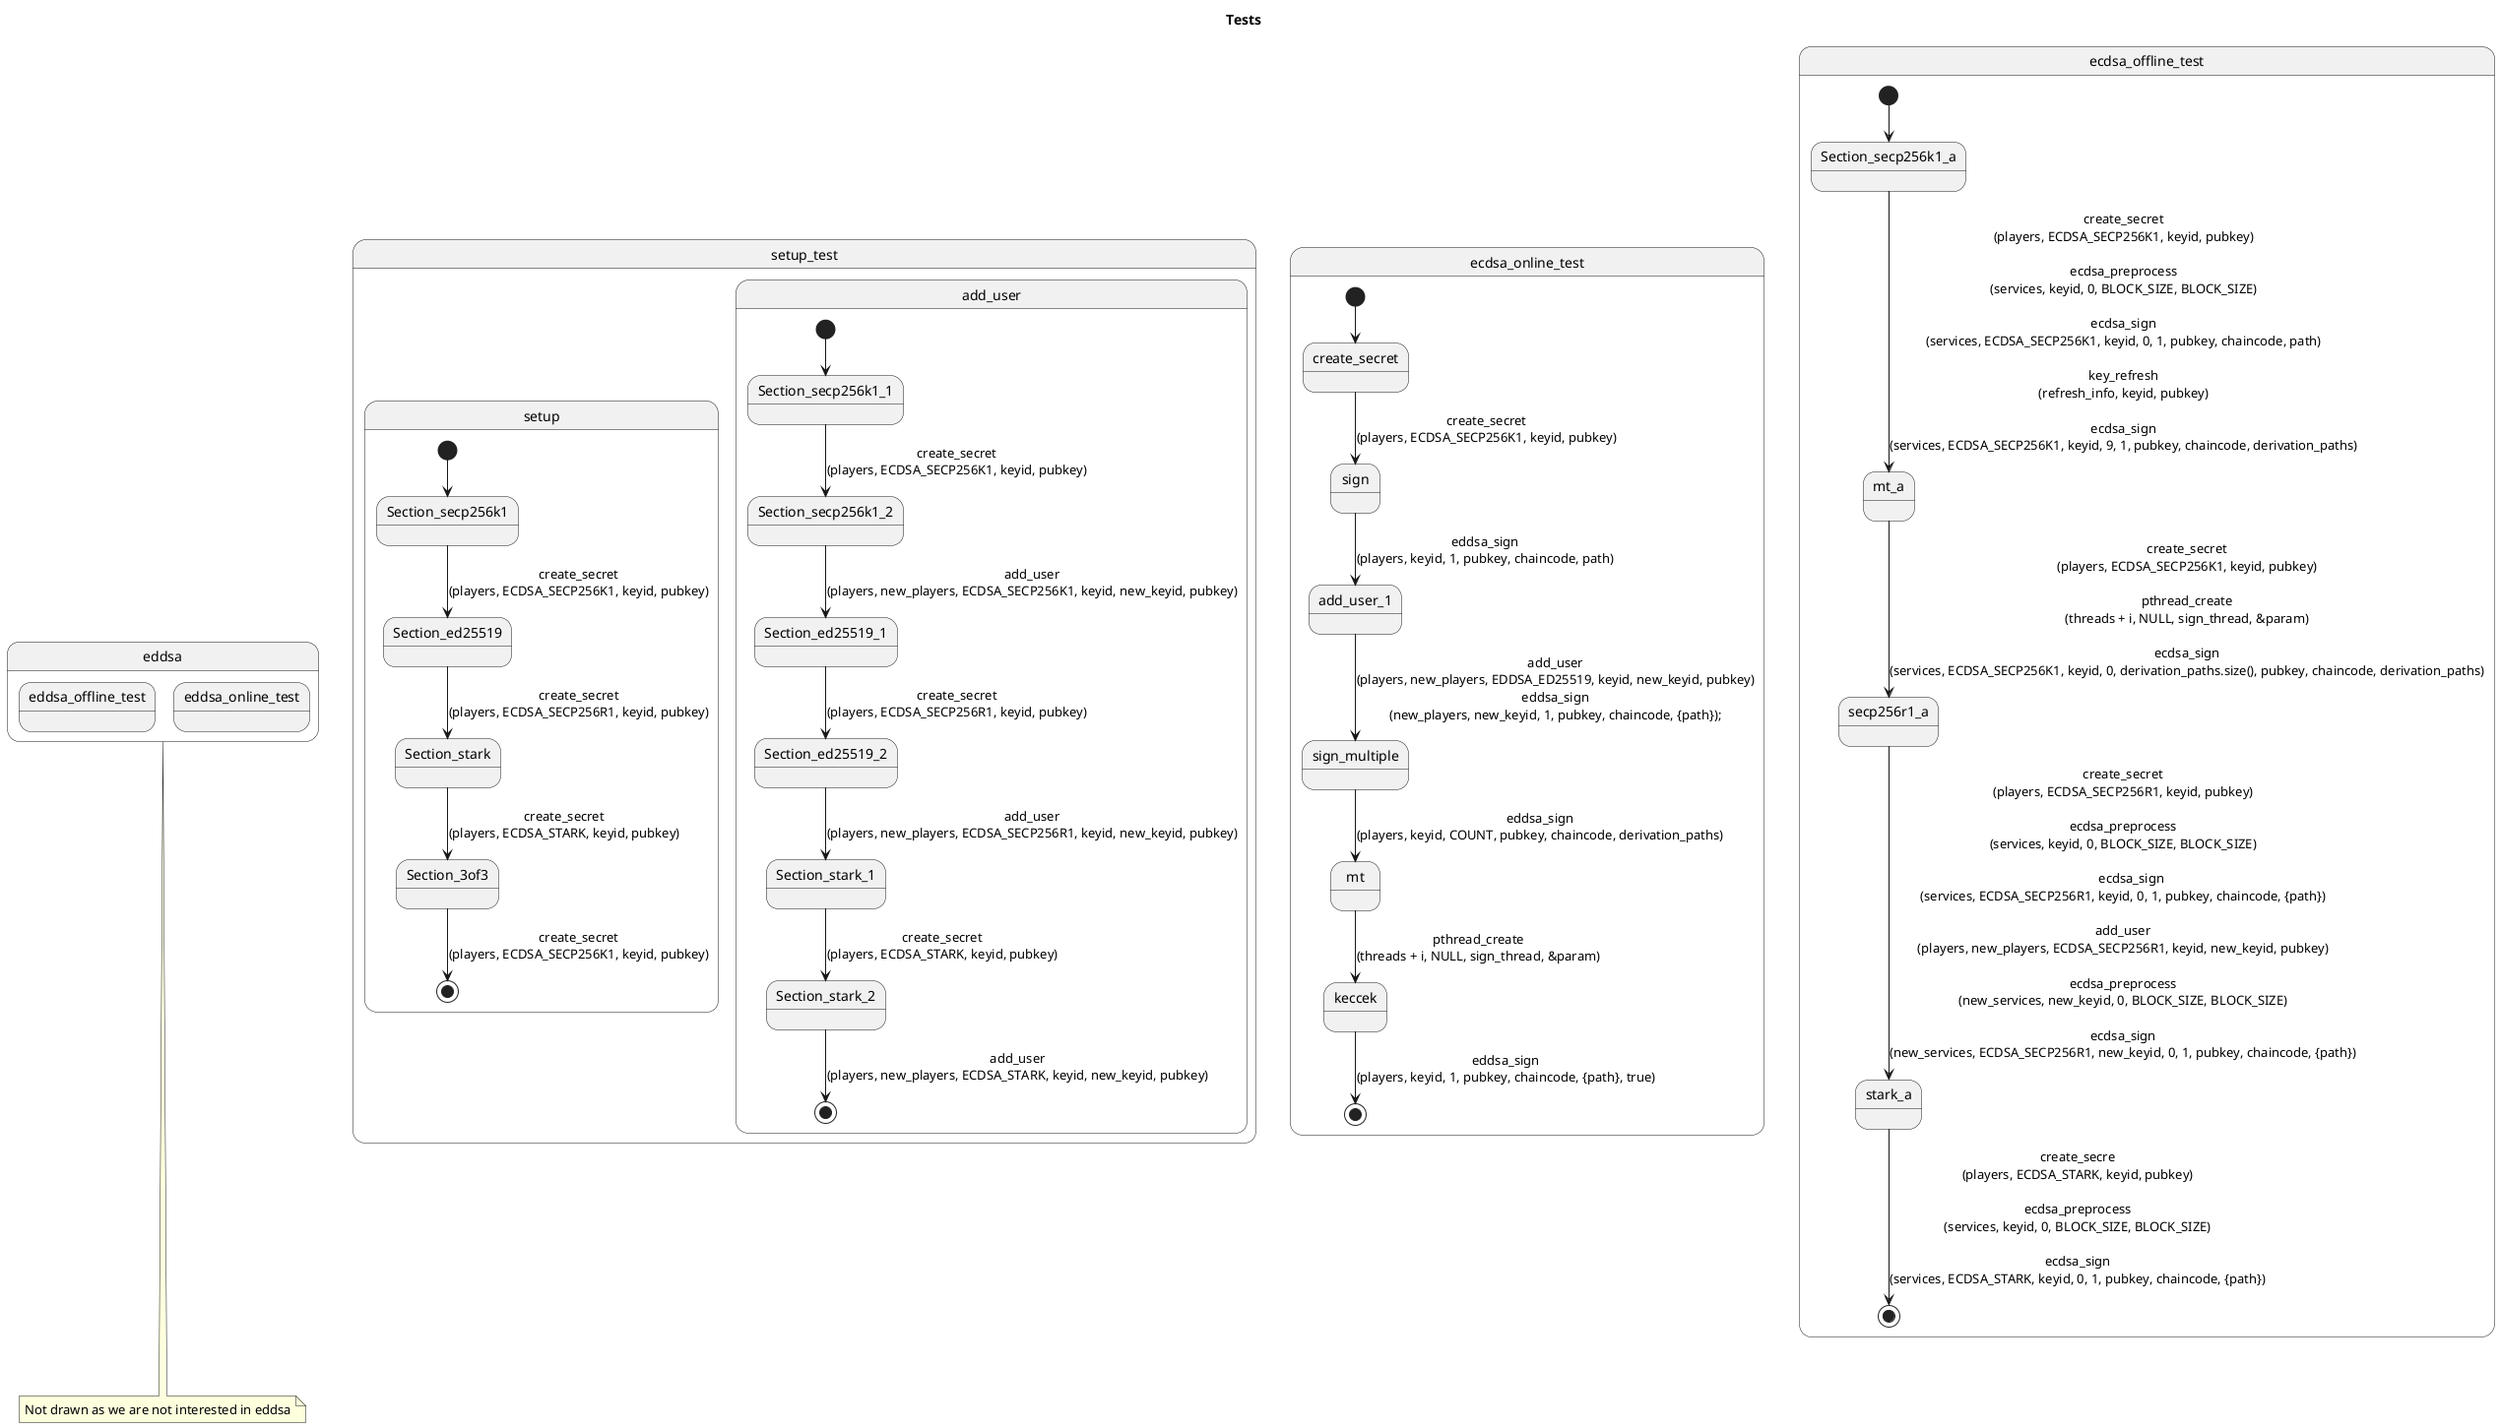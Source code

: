 @startuml
title Tests

state eddsa {
    state eddsa_offline_test {
    }

    state eddsa_online_test {
    }
    
}
note bottom of eddsa
Not drawn as we are not interested in eddsa
end note

state setup_test {

    state setup {
        [*] --> Section_secp256k1
        Section_secp256k1 --> Section_ed25519: create_secret\n(players, ECDSA_SECP256K1, keyid, pubkey)
        Section_ed25519 --> Section_stark: create_secret\n(players, ECDSA_SECP256R1, keyid, pubkey)
        Section_stark --> Section_3of3: create_secret\n(players, ECDSA_STARK, keyid, pubkey)
        Section_3of3 --> [*] : create_secret\n(players, ECDSA_SECP256K1, keyid, pubkey)
    }

    state add_user {
        [*] --> Section_secp256k1_1
        Section_secp256k1_1 --> Section_secp256k1_2: create_secret\n(players, ECDSA_SECP256K1, keyid, pubkey)
        Section_secp256k1_2 --> Section_ed25519_1: add_user\n(players, new_players, ECDSA_SECP256K1, keyid, new_keyid, pubkey)
        Section_ed25519_1 --> Section_ed25519_2: create_secret\n(players, ECDSA_SECP256R1, keyid, pubkey)
        Section_ed25519_2 --> Section_stark_1: add_user\n(players, new_players, ECDSA_SECP256R1, keyid, new_keyid, pubkey)
        Section_stark_1 --> Section_stark_2: create_secret\n(players, ECDSA_STARK, keyid, pubkey)
        Section_stark_2 --> [*]: add_user\n(players, new_players, ECDSA_STARK, keyid, new_keyid, pubkey)
    }
}

state ecdsa_online_test {
    [*] --> create_secret
    create_secret --> sign: create_secret\n(players, ECDSA_SECP256K1, keyid, pubkey)
    sign --> add_user_1: eddsa_sign\n(players, keyid, 1, pubkey, chaincode, path)
    add_user_1 --> sign_multiple: add_user\n(players, new_players, EDDSA_ED25519, keyid, new_keyid, pubkey)\neddsa_sign\n(new_players, new_keyid, 1, pubkey, chaincode, {path});
    sign_multiple --> mt: eddsa_sign\n(players, keyid, COUNT, pubkey, chaincode, derivation_paths)
    mt --> keccek: pthread_create\n(threads + i, NULL, sign_thread, &param)
    keccek --> [*]: eddsa_sign\n(players, keyid, 1, pubkey, chaincode, {path}, true)

}

state ecdsa_offline_test {

        [*] --> Section_secp256k1_a
        Section_secp256k1_a --> mt_a: create_secret\n(players, ECDSA_SECP256K1, keyid, pubkey)\n\necdsa_preprocess\n(services, keyid, 0, BLOCK_SIZE, BLOCK_SIZE)\n\necdsa_sign\n(services, ECDSA_SECP256K1, keyid, 0, 1, pubkey, chaincode, path)\n\nkey_refresh\n(refresh_info, keyid, pubkey)\n\necdsa_sign\n(services, ECDSA_SECP256K1, keyid, 9, 1, pubkey, chaincode, derivation_paths)
        mt_a --> secp256r1_a: create_secret\n(players, ECDSA_SECP256K1, keyid, pubkey)\n\npthread_create\n(threads + i, NULL, sign_thread, &param)\n\necdsa_sign\n(services, ECDSA_SECP256K1, keyid, 0, derivation_paths.size(), pubkey, chaincode, derivation_paths)
        secp256r1_a --> stark_a: create_secret\n(players, ECDSA_SECP256R1, keyid, pubkey)\n\necdsa_preprocess\n(services, keyid, 0, BLOCK_SIZE, BLOCK_SIZE)\n\n     ecdsa_sign\n(services, ECDSA_SECP256R1, keyid, 0, 1, pubkey, chaincode, {path})\n\nadd_user\n(players, new_players, ECDSA_SECP256R1, keyid, new_keyid, pubkey)\n\necdsa_preprocess\n(new_services, new_keyid, 0, BLOCK_SIZE, BLOCK_SIZE)\n\necdsa_sign\n(new_services, ECDSA_SECP256R1, new_keyid, 0, 1, pubkey, chaincode, {path})
        stark_a --> [*]: create_secre\n(players, ECDSA_STARK, keyid, pubkey)\n\necdsa_preprocess\n(services, keyid, 0, BLOCK_SIZE, BLOCK_SIZE)\n\necdsa_sign\n(services, ECDSA_STARK, keyid, 0, 1, pubkey, chaincode, {path})
}
@enduml